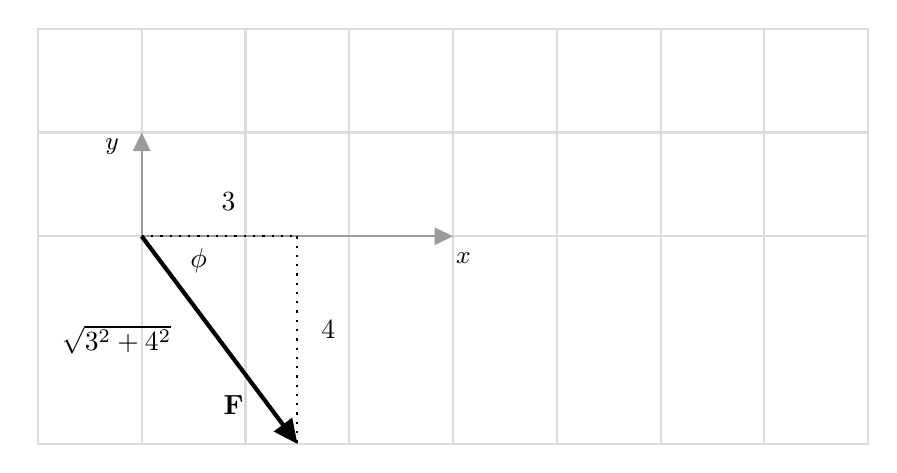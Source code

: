

\tikzset{every picture/.style={line width=0.75pt}} %set default line width to 0.75pt        

\begin{tikzpicture}[x=0.75pt,y=0.75pt,yscale=-1,xscale=1]
%uncomment if require: \path (0,201); %set diagram left start at 0, and has height of 201

%Shape: Grid [id:dp7678677023018607] 
\draw  [draw opacity=0] (0,-50) -- (400,-50) -- (400,150) -- (0,150) -- cycle ; \draw  [color={rgb, 255:red, 220; green, 220; blue, 220 }  ,draw opacity=1 ] (50,-50) -- (50,150)(100,-50) -- (100,150)(150,-50) -- (150,150)(200,-50) -- (200,150)(250,-50) -- (250,150)(300,-50) -- (300,150)(350,-50) -- (350,150) ; \draw  [color={rgb, 255:red, 220; green, 220; blue, 220 }  ,draw opacity=1 ] (0,0) -- (400,0)(0,50) -- (400,50) ; \draw  [color={rgb, 255:red, 220; green, 220; blue, 220 }  ,draw opacity=1 ] (0,-50) -- (400,-50) -- (400,150) -- (0,150) -- cycle ;
%Straight Lines [id:da04962468288547894] 
\draw [color={rgb, 255:red, 155; green, 155; blue, 155 }  ,draw opacity=1 ][fill={rgb, 255:red, 155; green, 155; blue, 155 }  ,fill opacity=1 ]   (50,50) -- (197,50) ;
\draw [shift={(200,50)}, rotate = 180] [fill={rgb, 255:red, 155; green, 155; blue, 155 }  ,fill opacity=1 ][line width=0.08]  [draw opacity=0] (8.93,-4.29) -- (0,0) -- (8.93,4.29) -- cycle    ;
%Straight Lines [id:da3237467676353869] 
\draw [color={rgb, 255:red, 155; green, 155; blue, 155 }  ,draw opacity=1 ][fill={rgb, 255:red, 155; green, 155; blue, 155 }  ,fill opacity=1 ]   (50,50) -- (50,3) ;
\draw [shift={(50,0)}, rotate = 90] [fill={rgb, 255:red, 155; green, 155; blue, 155 }  ,fill opacity=1 ][line width=0.08]  [draw opacity=0] (8.93,-4.29) -- (0,0) -- (8.93,4.29) -- cycle    ;
%Straight Lines [id:da7090426014185081] 
\draw  [dash pattern={on 0.84pt off 2.51pt}]  (125,50) -- (125,150) ;
%Straight Lines [id:da029077223942405306] 
\draw [line width=1.5]    (50,50) -- (122.6,146.8) ;
\draw [shift={(125,150)}, rotate = 233.13] [fill={rgb, 255:red, 0; green, 0; blue, 0 }  ][line width=0.08]  [draw opacity=0] (11.61,-5.58) -- (0,0) -- (11.61,5.58) -- cycle    ;
%Straight Lines [id:da08836194799357244] 
\draw  [dash pattern={on 0.84pt off 2.51pt}]  (50,50) -- (125,50) ;

% Text Node
\draw (200,56.4) node [anchor=north west][inner sep=0.75pt]  [font=\small]  {$x$};
% Text Node
\draw (31,1.4) node [anchor=north west][inner sep=0.75pt]  [font=\small]  {$y$};
% Text Node
\draw (88,125.4) node [anchor=north west][inner sep=0.75pt]    {$\mathbf{F}$};
% Text Node
\draw (135,89.4) node [anchor=north west][inner sep=0.75pt]    {$4$};
% Text Node
\draw (87,27.4) node [anchor=north west][inner sep=0.75pt]    {$3$};
% Text Node
\draw (10,91.4) node [anchor=north west][inner sep=0.75pt]    {$\sqrt{3^{2} +4^{2}}$};
% Text Node
\draw (72,54.4) node [anchor=north west][inner sep=0.75pt]    {$\phi $};


\end{tikzpicture}
